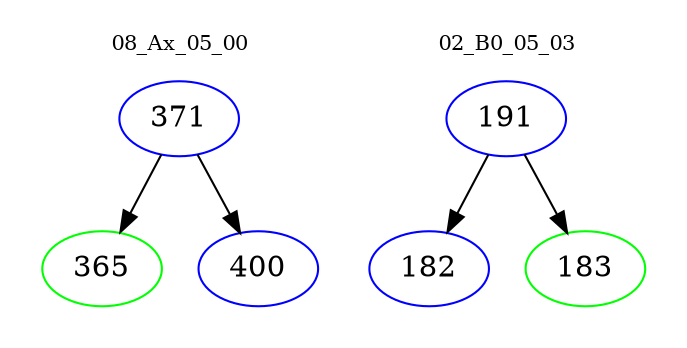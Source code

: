 digraph{
subgraph cluster_0 {
color = white
label = "08_Ax_05_00";
fontsize=10;
T0_371 [label="371", color="blue"]
T0_371 -> T0_365 [color="black"]
T0_365 [label="365", color="green"]
T0_371 -> T0_400 [color="black"]
T0_400 [label="400", color="blue"]
}
subgraph cluster_1 {
color = white
label = "02_B0_05_03";
fontsize=10;
T1_191 [label="191", color="blue"]
T1_191 -> T1_182 [color="black"]
T1_182 [label="182", color="blue"]
T1_191 -> T1_183 [color="black"]
T1_183 [label="183", color="green"]
}
}
